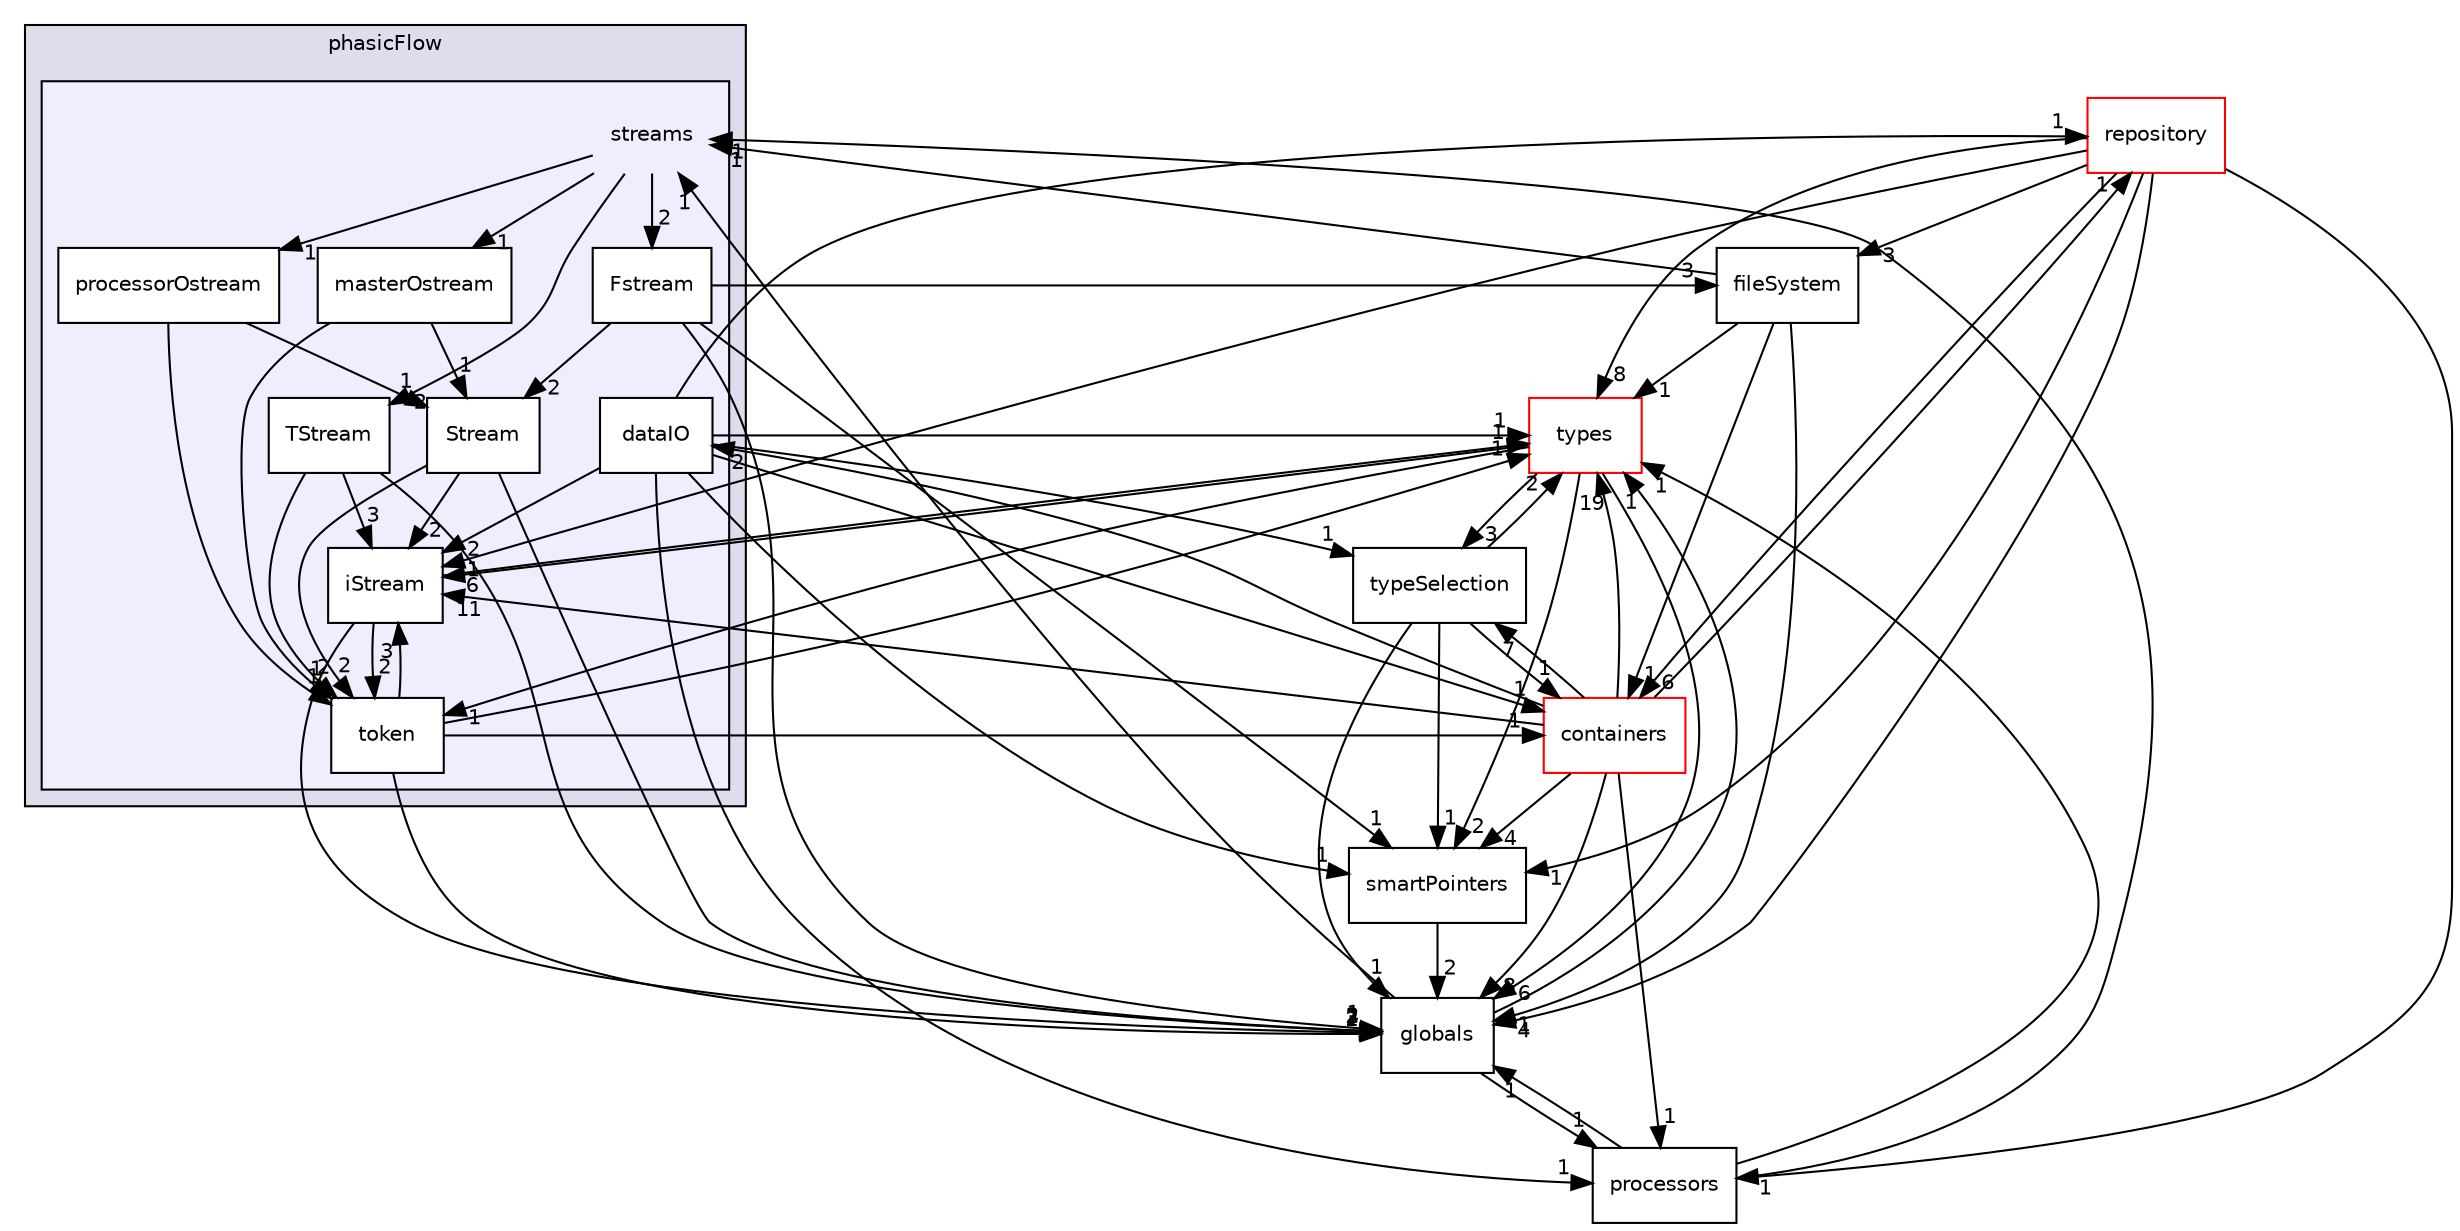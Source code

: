 digraph "src/phasicFlow/streams" {
  compound=true
  node [ fontsize="10", fontname="Helvetica"];
  edge [ labelfontsize="10", labelfontname="Helvetica"];
  subgraph clusterdir_cd7a5046d028e114fc17b2ebc2bd02d2 {
    graph [ bgcolor="#ddddee", pencolor="black", label="phasicFlow" fontname="Helvetica", fontsize="10", URL="dir_cd7a5046d028e114fc17b2ebc2bd02d2.html"]
  subgraph clusterdir_b13948a90891cb8a59f39ab8c50a8102 {
    graph [ bgcolor="#eeeeff", pencolor="black", label="" URL="dir_b13948a90891cb8a59f39ab8c50a8102.html"];
    dir_b13948a90891cb8a59f39ab8c50a8102 [shape=plaintext label="streams"];
    dir_c701c5d6a2176f6592f57b56d9f788ff [shape=box label="dataIO" color="black" fillcolor="white" style="filled" URL="dir_c701c5d6a2176f6592f57b56d9f788ff.html"];
    dir_1cabe3740960a39038ba2cb1fab9ec4c [shape=box label="Fstream" color="black" fillcolor="white" style="filled" URL="dir_1cabe3740960a39038ba2cb1fab9ec4c.html"];
    dir_db26f2bafe059aba76429081e630a92d [shape=box label="iStream" color="black" fillcolor="white" style="filled" URL="dir_db26f2bafe059aba76429081e630a92d.html"];
    dir_0881acd705ecd53457f1066a1814f482 [shape=box label="masterOstream" color="black" fillcolor="white" style="filled" URL="dir_0881acd705ecd53457f1066a1814f482.html"];
    dir_bf50eff7be55291677ce2b248e5c886a [shape=box label="processorOstream" color="black" fillcolor="white" style="filled" URL="dir_bf50eff7be55291677ce2b248e5c886a.html"];
    dir_7b330c61a9c831e500520a1387f6b9d0 [shape=box label="Stream" color="black" fillcolor="white" style="filled" URL="dir_7b330c61a9c831e500520a1387f6b9d0.html"];
    dir_0be52b0d2f0bba84a72d3e4c1b25399f [shape=box label="token" color="black" fillcolor="white" style="filled" URL="dir_0be52b0d2f0bba84a72d3e4c1b25399f.html"];
    dir_b2caccb873e135ff3742e2ceb4fb3fb1 [shape=box label="TStream" color="black" fillcolor="white" style="filled" URL="dir_b2caccb873e135ff3742e2ceb4fb3fb1.html"];
  }
  }
  dir_8a09dd5b7fce343a5c545316ddba4e1b [shape=box label="repository" fillcolor="white" style="filled" color="red" URL="dir_8a09dd5b7fce343a5c545316ddba4e1b.html"];
  dir_e8baec020e471dff3bc06b812491e6c5 [shape=box label="types" fillcolor="white" style="filled" color="red" URL="dir_e8baec020e471dff3bc06b812491e6c5.html"];
  dir_f0792bbf1949bfb891fb576079464319 [shape=box label="fileSystem" URL="dir_f0792bbf1949bfb891fb576079464319.html"];
  dir_5f6559faa080c0b07ec2a71fd7e912fc [shape=box label="globals" URL="dir_5f6559faa080c0b07ec2a71fd7e912fc.html"];
  dir_40d84a547212027edc83c31468d15508 [shape=box label="smartPointers" URL="dir_40d84a547212027edc83c31468d15508.html"];
  dir_4419dd78bee2bde1362d842a02bd0463 [shape=box label="typeSelection" URL="dir_4419dd78bee2bde1362d842a02bd0463.html"];
  dir_34158545141e9eddb40c2ebf02b2a9c2 [shape=box label="processors" URL="dir_34158545141e9eddb40c2ebf02b2a9c2.html"];
  dir_74a3bd5d559eb2469f344a26dc365ad0 [shape=box label="containers" fillcolor="white" style="filled" color="red" URL="dir_74a3bd5d559eb2469f344a26dc365ad0.html"];
  dir_b2caccb873e135ff3742e2ceb4fb3fb1->dir_db26f2bafe059aba76429081e630a92d [headlabel="3", labeldistance=1.5 headhref="dir_000139_000134.html"];
  dir_b2caccb873e135ff3742e2ceb4fb3fb1->dir_0be52b0d2f0bba84a72d3e4c1b25399f [headlabel="2", labeldistance=1.5 headhref="dir_000139_000138.html"];
  dir_b2caccb873e135ff3742e2ceb4fb3fb1->dir_5f6559faa080c0b07ec2a71fd7e912fc [headlabel="2", labeldistance=1.5 headhref="dir_000139_000117.html"];
  dir_db26f2bafe059aba76429081e630a92d->dir_e8baec020e471dff3bc06b812491e6c5 [headlabel="1", labeldistance=1.5 headhref="dir_000134_000175.html"];
  dir_db26f2bafe059aba76429081e630a92d->dir_0be52b0d2f0bba84a72d3e4c1b25399f [headlabel="2", labeldistance=1.5 headhref="dir_000134_000138.html"];
  dir_db26f2bafe059aba76429081e630a92d->dir_5f6559faa080c0b07ec2a71fd7e912fc [headlabel="3", labeldistance=1.5 headhref="dir_000134_000117.html"];
  dir_1cabe3740960a39038ba2cb1fab9ec4c->dir_f0792bbf1949bfb891fb576079464319 [headlabel="3", labeldistance=1.5 headhref="dir_000133_000116.html"];
  dir_1cabe3740960a39038ba2cb1fab9ec4c->dir_5f6559faa080c0b07ec2a71fd7e912fc [headlabel="1", labeldistance=1.5 headhref="dir_000133_000117.html"];
  dir_1cabe3740960a39038ba2cb1fab9ec4c->dir_40d84a547212027edc83c31468d15508 [headlabel="1", labeldistance=1.5 headhref="dir_000133_000130.html"];
  dir_1cabe3740960a39038ba2cb1fab9ec4c->dir_7b330c61a9c831e500520a1387f6b9d0 [headlabel="2", labeldistance=1.5 headhref="dir_000133_000137.html"];
  dir_8a09dd5b7fce343a5c545316ddba4e1b->dir_db26f2bafe059aba76429081e630a92d [headlabel="1", labeldistance=1.5 headhref="dir_000124_000134.html"];
  dir_8a09dd5b7fce343a5c545316ddba4e1b->dir_e8baec020e471dff3bc06b812491e6c5 [headlabel="8", labeldistance=1.5 headhref="dir_000124_000175.html"];
  dir_8a09dd5b7fce343a5c545316ddba4e1b->dir_f0792bbf1949bfb891fb576079464319 [headlabel="3", labeldistance=1.5 headhref="dir_000124_000116.html"];
  dir_8a09dd5b7fce343a5c545316ddba4e1b->dir_5f6559faa080c0b07ec2a71fd7e912fc [headlabel="4", labeldistance=1.5 headhref="dir_000124_000117.html"];
  dir_8a09dd5b7fce343a5c545316ddba4e1b->dir_40d84a547212027edc83c31468d15508 [headlabel="1", labeldistance=1.5 headhref="dir_000124_000130.html"];
  dir_8a09dd5b7fce343a5c545316ddba4e1b->dir_34158545141e9eddb40c2ebf02b2a9c2 [headlabel="1", labeldistance=1.5 headhref="dir_000124_000119.html"];
  dir_8a09dd5b7fce343a5c545316ddba4e1b->dir_74a3bd5d559eb2469f344a26dc365ad0 [headlabel="6", labeldistance=1.5 headhref="dir_000124_000084.html"];
  dir_e8baec020e471dff3bc06b812491e6c5->dir_db26f2bafe059aba76429081e630a92d [headlabel="6", labeldistance=1.5 headhref="dir_000175_000134.html"];
  dir_e8baec020e471dff3bc06b812491e6c5->dir_0be52b0d2f0bba84a72d3e4c1b25399f [headlabel="1", labeldistance=1.5 headhref="dir_000175_000138.html"];
  dir_e8baec020e471dff3bc06b812491e6c5->dir_5f6559faa080c0b07ec2a71fd7e912fc [headlabel="6", labeldistance=1.5 headhref="dir_000175_000117.html"];
  dir_e8baec020e471dff3bc06b812491e6c5->dir_40d84a547212027edc83c31468d15508 [headlabel="2", labeldistance=1.5 headhref="dir_000175_000130.html"];
  dir_e8baec020e471dff3bc06b812491e6c5->dir_4419dd78bee2bde1362d842a02bd0463 [headlabel="3", labeldistance=1.5 headhref="dir_000175_000179.html"];
  dir_0be52b0d2f0bba84a72d3e4c1b25399f->dir_db26f2bafe059aba76429081e630a92d [headlabel="3", labeldistance=1.5 headhref="dir_000138_000134.html"];
  dir_0be52b0d2f0bba84a72d3e4c1b25399f->dir_e8baec020e471dff3bc06b812491e6c5 [headlabel="1", labeldistance=1.5 headhref="dir_000138_000175.html"];
  dir_0be52b0d2f0bba84a72d3e4c1b25399f->dir_5f6559faa080c0b07ec2a71fd7e912fc [headlabel="2", labeldistance=1.5 headhref="dir_000138_000117.html"];
  dir_0be52b0d2f0bba84a72d3e4c1b25399f->dir_74a3bd5d559eb2469f344a26dc365ad0 [headlabel="1", labeldistance=1.5 headhref="dir_000138_000084.html"];
  dir_f0792bbf1949bfb891fb576079464319->dir_e8baec020e471dff3bc06b812491e6c5 [headlabel="1", labeldistance=1.5 headhref="dir_000116_000175.html"];
  dir_f0792bbf1949bfb891fb576079464319->dir_5f6559faa080c0b07ec2a71fd7e912fc [headlabel="1", labeldistance=1.5 headhref="dir_000116_000117.html"];
  dir_f0792bbf1949bfb891fb576079464319->dir_b13948a90891cb8a59f39ab8c50a8102 [headlabel="1", labeldistance=1.5 headhref="dir_000116_000131.html"];
  dir_f0792bbf1949bfb891fb576079464319->dir_74a3bd5d559eb2469f344a26dc365ad0 [headlabel="1", labeldistance=1.5 headhref="dir_000116_000084.html"];
  dir_5f6559faa080c0b07ec2a71fd7e912fc->dir_e8baec020e471dff3bc06b812491e6c5 [headlabel="1", labeldistance=1.5 headhref="dir_000117_000175.html"];
  dir_5f6559faa080c0b07ec2a71fd7e912fc->dir_b13948a90891cb8a59f39ab8c50a8102 [headlabel="1", labeldistance=1.5 headhref="dir_000117_000131.html"];
  dir_5f6559faa080c0b07ec2a71fd7e912fc->dir_34158545141e9eddb40c2ebf02b2a9c2 [headlabel="1", labeldistance=1.5 headhref="dir_000117_000119.html"];
  dir_40d84a547212027edc83c31468d15508->dir_5f6559faa080c0b07ec2a71fd7e912fc [headlabel="2", labeldistance=1.5 headhref="dir_000130_000117.html"];
  dir_b13948a90891cb8a59f39ab8c50a8102->dir_b2caccb873e135ff3742e2ceb4fb3fb1 [headlabel="2", labeldistance=1.5 headhref="dir_000131_000139.html"];
  dir_b13948a90891cb8a59f39ab8c50a8102->dir_1cabe3740960a39038ba2cb1fab9ec4c [headlabel="2", labeldistance=1.5 headhref="dir_000131_000133.html"];
  dir_b13948a90891cb8a59f39ab8c50a8102->dir_bf50eff7be55291677ce2b248e5c886a [headlabel="1", labeldistance=1.5 headhref="dir_000131_000136.html"];
  dir_b13948a90891cb8a59f39ab8c50a8102->dir_0881acd705ecd53457f1066a1814f482 [headlabel="1", labeldistance=1.5 headhref="dir_000131_000135.html"];
  dir_7b330c61a9c831e500520a1387f6b9d0->dir_db26f2bafe059aba76429081e630a92d [headlabel="2", labeldistance=1.5 headhref="dir_000137_000134.html"];
  dir_7b330c61a9c831e500520a1387f6b9d0->dir_0be52b0d2f0bba84a72d3e4c1b25399f [headlabel="2", labeldistance=1.5 headhref="dir_000137_000138.html"];
  dir_7b330c61a9c831e500520a1387f6b9d0->dir_5f6559faa080c0b07ec2a71fd7e912fc [headlabel="2", labeldistance=1.5 headhref="dir_000137_000117.html"];
  dir_c701c5d6a2176f6592f57b56d9f788ff->dir_db26f2bafe059aba76429081e630a92d [headlabel="2", labeldistance=1.5 headhref="dir_000132_000134.html"];
  dir_c701c5d6a2176f6592f57b56d9f788ff->dir_8a09dd5b7fce343a5c545316ddba4e1b [headlabel="1", labeldistance=1.5 headhref="dir_000132_000124.html"];
  dir_c701c5d6a2176f6592f57b56d9f788ff->dir_e8baec020e471dff3bc06b812491e6c5 [headlabel="1", labeldistance=1.5 headhref="dir_000132_000175.html"];
  dir_c701c5d6a2176f6592f57b56d9f788ff->dir_40d84a547212027edc83c31468d15508 [headlabel="1", labeldistance=1.5 headhref="dir_000132_000130.html"];
  dir_c701c5d6a2176f6592f57b56d9f788ff->dir_4419dd78bee2bde1362d842a02bd0463 [headlabel="1", labeldistance=1.5 headhref="dir_000132_000179.html"];
  dir_c701c5d6a2176f6592f57b56d9f788ff->dir_34158545141e9eddb40c2ebf02b2a9c2 [headlabel="1", labeldistance=1.5 headhref="dir_000132_000119.html"];
  dir_c701c5d6a2176f6592f57b56d9f788ff->dir_74a3bd5d559eb2469f344a26dc365ad0 [headlabel="1", labeldistance=1.5 headhref="dir_000132_000084.html"];
  dir_4419dd78bee2bde1362d842a02bd0463->dir_e8baec020e471dff3bc06b812491e6c5 [headlabel="2", labeldistance=1.5 headhref="dir_000179_000175.html"];
  dir_4419dd78bee2bde1362d842a02bd0463->dir_5f6559faa080c0b07ec2a71fd7e912fc [headlabel="1", labeldistance=1.5 headhref="dir_000179_000117.html"];
  dir_4419dd78bee2bde1362d842a02bd0463->dir_40d84a547212027edc83c31468d15508 [headlabel="1", labeldistance=1.5 headhref="dir_000179_000130.html"];
  dir_4419dd78bee2bde1362d842a02bd0463->dir_74a3bd5d559eb2469f344a26dc365ad0 [headlabel="1", labeldistance=1.5 headhref="dir_000179_000084.html"];
  dir_bf50eff7be55291677ce2b248e5c886a->dir_0be52b0d2f0bba84a72d3e4c1b25399f [headlabel="1", labeldistance=1.5 headhref="dir_000136_000138.html"];
  dir_bf50eff7be55291677ce2b248e5c886a->dir_7b330c61a9c831e500520a1387f6b9d0 [headlabel="1", labeldistance=1.5 headhref="dir_000136_000137.html"];
  dir_34158545141e9eddb40c2ebf02b2a9c2->dir_e8baec020e471dff3bc06b812491e6c5 [headlabel="1", labeldistance=1.5 headhref="dir_000119_000175.html"];
  dir_34158545141e9eddb40c2ebf02b2a9c2->dir_5f6559faa080c0b07ec2a71fd7e912fc [headlabel="1", labeldistance=1.5 headhref="dir_000119_000117.html"];
  dir_34158545141e9eddb40c2ebf02b2a9c2->dir_b13948a90891cb8a59f39ab8c50a8102 [headlabel="1", labeldistance=1.5 headhref="dir_000119_000131.html"];
  dir_74a3bd5d559eb2469f344a26dc365ad0->dir_db26f2bafe059aba76429081e630a92d [headlabel="11", labeldistance=1.5 headhref="dir_000084_000134.html"];
  dir_74a3bd5d559eb2469f344a26dc365ad0->dir_8a09dd5b7fce343a5c545316ddba4e1b [headlabel="1", labeldistance=1.5 headhref="dir_000084_000124.html"];
  dir_74a3bd5d559eb2469f344a26dc365ad0->dir_e8baec020e471dff3bc06b812491e6c5 [headlabel="19", labeldistance=1.5 headhref="dir_000084_000175.html"];
  dir_74a3bd5d559eb2469f344a26dc365ad0->dir_5f6559faa080c0b07ec2a71fd7e912fc [headlabel="8", labeldistance=1.5 headhref="dir_000084_000117.html"];
  dir_74a3bd5d559eb2469f344a26dc365ad0->dir_40d84a547212027edc83c31468d15508 [headlabel="4", labeldistance=1.5 headhref="dir_000084_000130.html"];
  dir_74a3bd5d559eb2469f344a26dc365ad0->dir_c701c5d6a2176f6592f57b56d9f788ff [headlabel="2", labeldistance=1.5 headhref="dir_000084_000132.html"];
  dir_74a3bd5d559eb2469f344a26dc365ad0->dir_4419dd78bee2bde1362d842a02bd0463 [headlabel="7", labeldistance=1.5 headhref="dir_000084_000179.html"];
  dir_74a3bd5d559eb2469f344a26dc365ad0->dir_34158545141e9eddb40c2ebf02b2a9c2 [headlabel="1", labeldistance=1.5 headhref="dir_000084_000119.html"];
  dir_0881acd705ecd53457f1066a1814f482->dir_0be52b0d2f0bba84a72d3e4c1b25399f [headlabel="1", labeldistance=1.5 headhref="dir_000135_000138.html"];
  dir_0881acd705ecd53457f1066a1814f482->dir_7b330c61a9c831e500520a1387f6b9d0 [headlabel="1", labeldistance=1.5 headhref="dir_000135_000137.html"];
}
